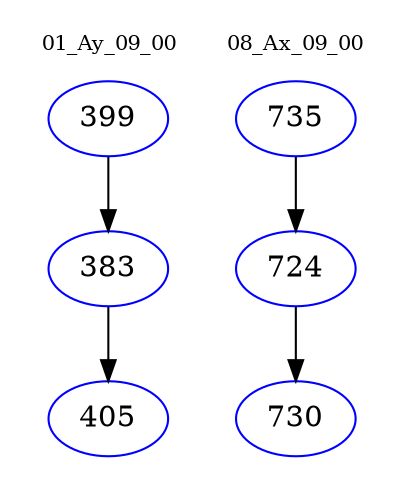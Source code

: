 digraph{
subgraph cluster_0 {
color = white
label = "01_Ay_09_00";
fontsize=10;
T0_399 [label="399", color="blue"]
T0_399 -> T0_383 [color="black"]
T0_383 [label="383", color="blue"]
T0_383 -> T0_405 [color="black"]
T0_405 [label="405", color="blue"]
}
subgraph cluster_1 {
color = white
label = "08_Ax_09_00";
fontsize=10;
T1_735 [label="735", color="blue"]
T1_735 -> T1_724 [color="black"]
T1_724 [label="724", color="blue"]
T1_724 -> T1_730 [color="black"]
T1_730 [label="730", color="blue"]
}
}

